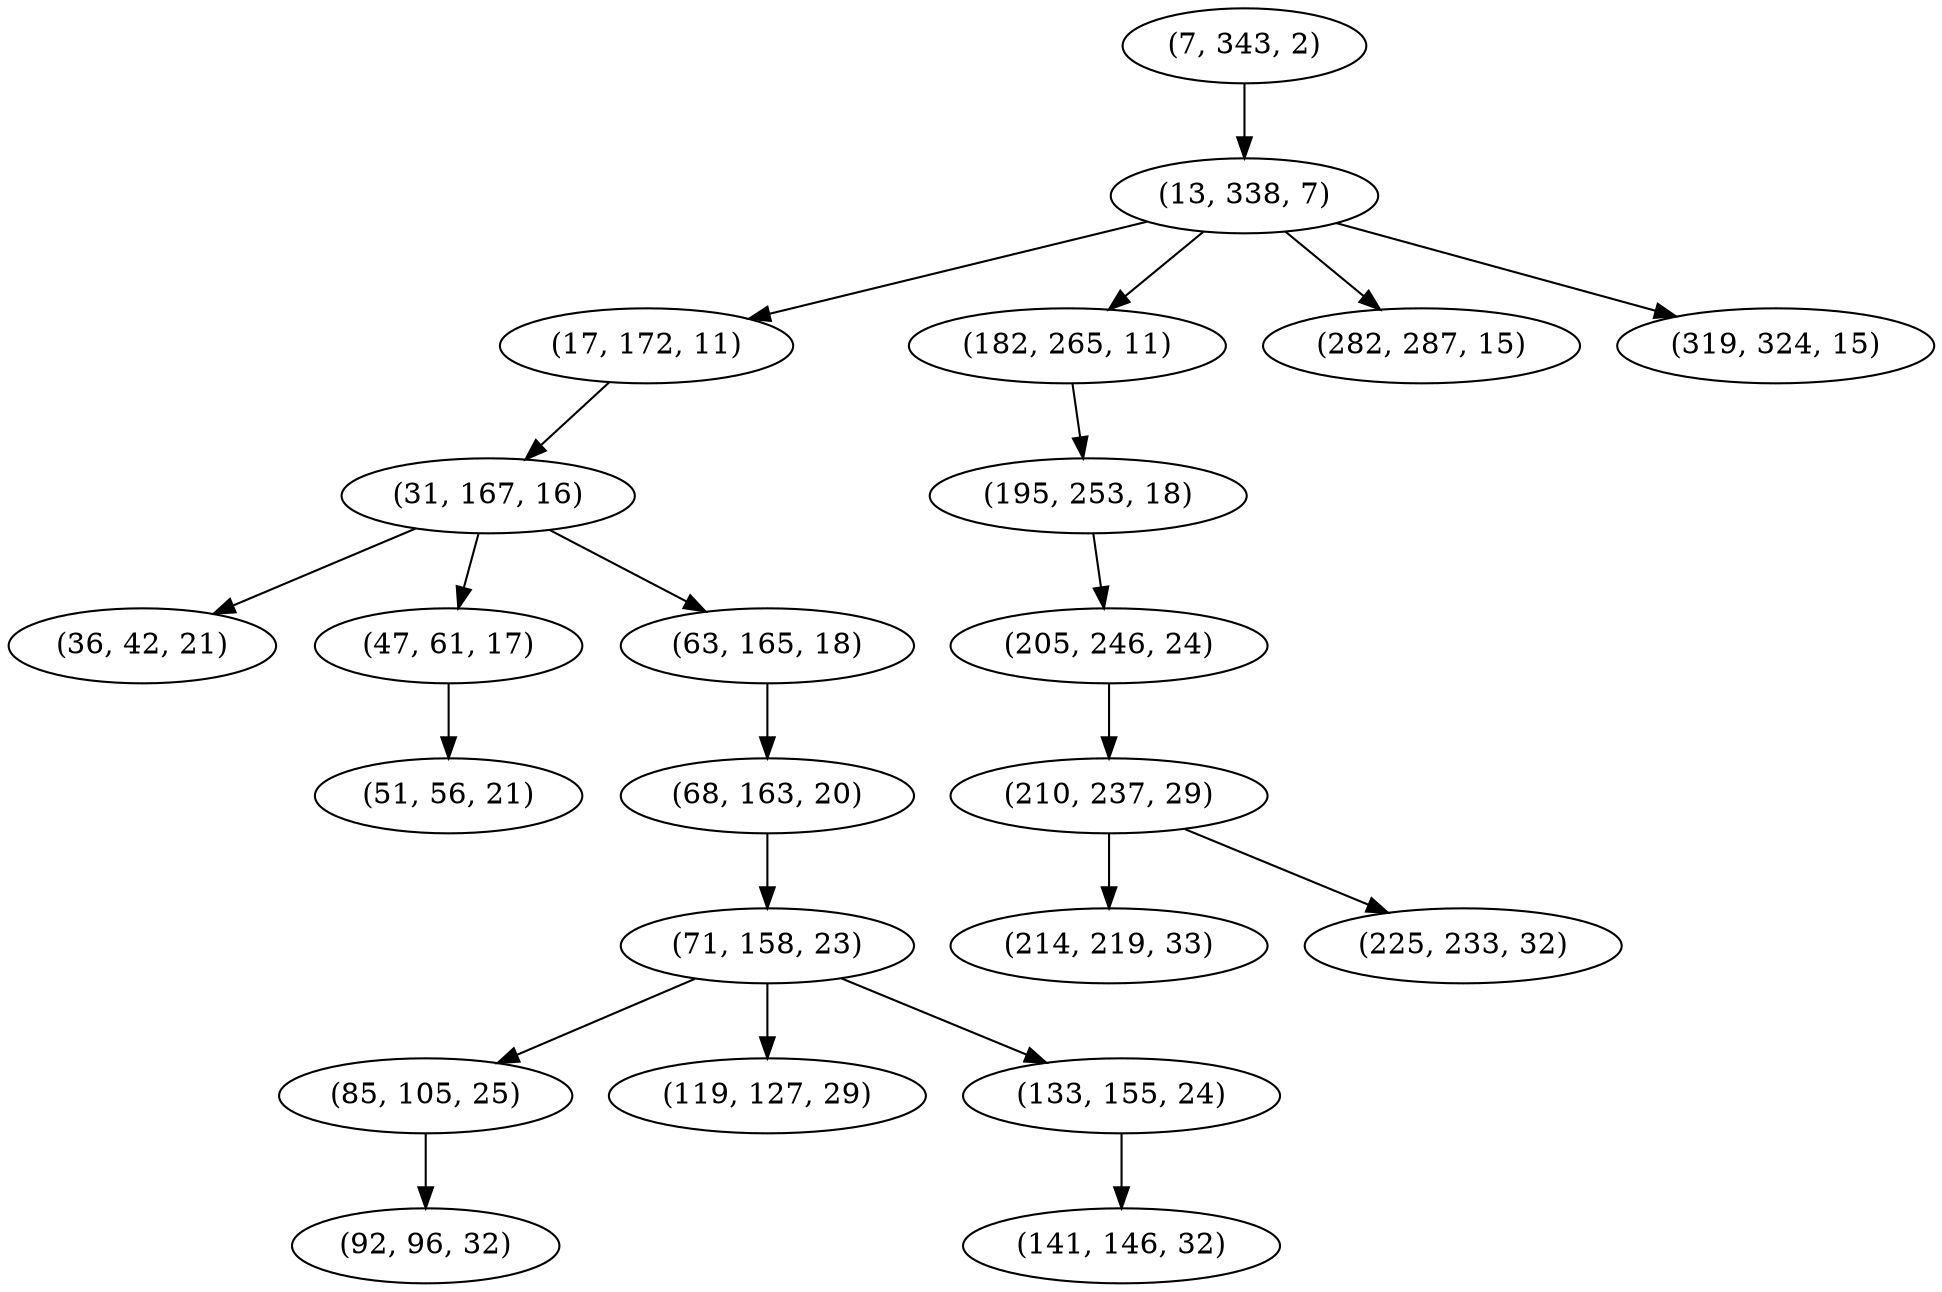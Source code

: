 digraph tree {
    "(7, 343, 2)";
    "(13, 338, 7)";
    "(17, 172, 11)";
    "(31, 167, 16)";
    "(36, 42, 21)";
    "(47, 61, 17)";
    "(51, 56, 21)";
    "(63, 165, 18)";
    "(68, 163, 20)";
    "(71, 158, 23)";
    "(85, 105, 25)";
    "(92, 96, 32)";
    "(119, 127, 29)";
    "(133, 155, 24)";
    "(141, 146, 32)";
    "(182, 265, 11)";
    "(195, 253, 18)";
    "(205, 246, 24)";
    "(210, 237, 29)";
    "(214, 219, 33)";
    "(225, 233, 32)";
    "(282, 287, 15)";
    "(319, 324, 15)";
    "(7, 343, 2)" -> "(13, 338, 7)";
    "(13, 338, 7)" -> "(17, 172, 11)";
    "(13, 338, 7)" -> "(182, 265, 11)";
    "(13, 338, 7)" -> "(282, 287, 15)";
    "(13, 338, 7)" -> "(319, 324, 15)";
    "(17, 172, 11)" -> "(31, 167, 16)";
    "(31, 167, 16)" -> "(36, 42, 21)";
    "(31, 167, 16)" -> "(47, 61, 17)";
    "(31, 167, 16)" -> "(63, 165, 18)";
    "(47, 61, 17)" -> "(51, 56, 21)";
    "(63, 165, 18)" -> "(68, 163, 20)";
    "(68, 163, 20)" -> "(71, 158, 23)";
    "(71, 158, 23)" -> "(85, 105, 25)";
    "(71, 158, 23)" -> "(119, 127, 29)";
    "(71, 158, 23)" -> "(133, 155, 24)";
    "(85, 105, 25)" -> "(92, 96, 32)";
    "(133, 155, 24)" -> "(141, 146, 32)";
    "(182, 265, 11)" -> "(195, 253, 18)";
    "(195, 253, 18)" -> "(205, 246, 24)";
    "(205, 246, 24)" -> "(210, 237, 29)";
    "(210, 237, 29)" -> "(214, 219, 33)";
    "(210, 237, 29)" -> "(225, 233, 32)";
}
